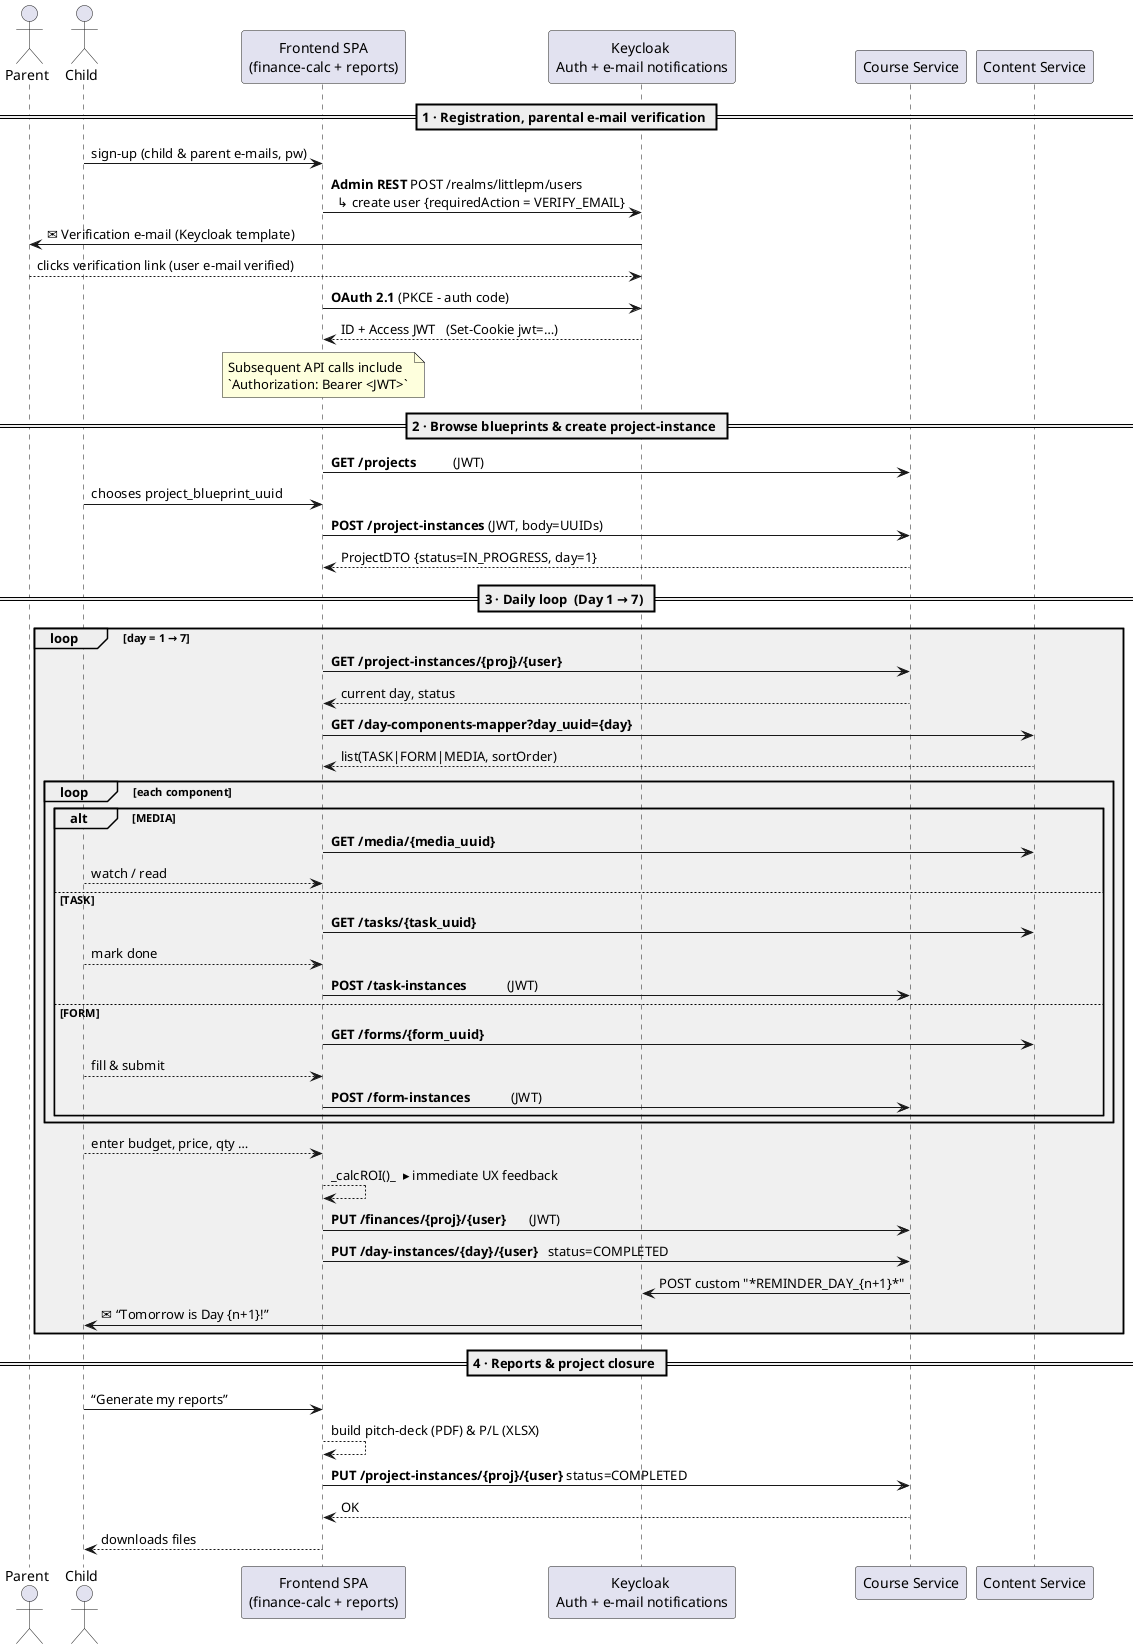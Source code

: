@startuml

skinparam package {
    FontSize 13
    FontStyle bold
    BackgroundColor #F0F0F0
}

actor Parent
actor Child

participant "Frontend SPA\n(finance-calc + reports)"      as FE
participant "Keycloak \nAuth + e-mail notifications"    as KC
participant "Course Service"  as COURSE
participant "Content Service" as CONTENT

== 1 · Registration, parental e-mail verification ==
Child  -> FE     : sign-up (child & parent e-mails, pw)
FE     -> KC     : **Admin REST** POST /realms/littlepm/users\n  ↳ create user {requiredAction = VERIFY_EMAIL}
KC     -> Parent : ✉ Verification e-mail (Keycloak template)
Parent --> KC    : clicks verification link (user e-mail verified)
FE     -> KC     : **OAuth 2.1** (PKCE – auth code)
KC     --> FE    : ID + Access JWT   (Set-Cookie jwt=…)

note over FE
Subsequent API calls include  
`Authorization: Bearer <JWT>`
end note

== 2 · Browse blueprints & create project-instance ==
FE     -> COURSE : **GET /projects**           (JWT)
Child  -> FE     : chooses project_blueprint_uuid
FE     -> COURSE : **POST /project-instances** (JWT, body=UUIDs)
COURSE --> FE    : ProjectDTO {status=IN_PROGRESS, day=1}

== 3 · Daily loop  (Day 1 → 7) ==
loop day = 1 → 7
  ' 3.1 progress/meta
  FE  -> COURSE  : **GET /project-instances/{proj}/{user}**
  COURSE--> FE   : current day, status

  ' 3.2 teaching content
  FE  -> CONTENT : **GET /day-components-mapper?day_uuid={day}**
  CONTENT --> FE : list(TASK|FORM|MEDIA, sortOrder)

  ' 3.3 execute components
  loop each component
    alt MEDIA
      FE -> CONTENT : **GET /media/{media_uuid}**
      Child --> FE  : watch / read
    else TASK
      FE -> CONTENT : **GET /tasks/{task_uuid}**
      Child --> FE  : mark done
      FE -> COURSE  : **POST /task-instances**            (JWT)
    else FORM
      FE -> CONTENT : **GET /forms/{form_uuid}**
      Child --> FE  : fill & submit
      FE -> COURSE  : **POST /form-instances**            (JWT)
    end
  end

  ' 3.4 client-side finance
  Child --> FE : enter budget, price, qty …
  FE    --> FE : _calcROI()_  ▸ immediate UX feedback
  FE    -> COURSE : **PUT /finances/{proj}/{user}**       (JWT)

  ' 3.5 day complete & e-mail reminder
  FE    -> COURSE : **PUT /day-instances/{day}/{user}**   status=COMPLETED
  COURSE -> KC    : POST custom "*REMINDER_DAY_{n+1}*"
  KC     -> Child : ✉ “Tomorrow is Day {n+1}!”
end

== 4 · Reports & project closure ==
Child -> FE     : “Generate my reports”
FE    --> FE    : build pitch-deck (PDF) & P/L (XLSX)
FE    -> COURSE : **PUT /project-instances/{proj}/{user}** status=COMPLETED
COURSE--> FE    : OK
Child <-- FE    : downloads files

@enduml
